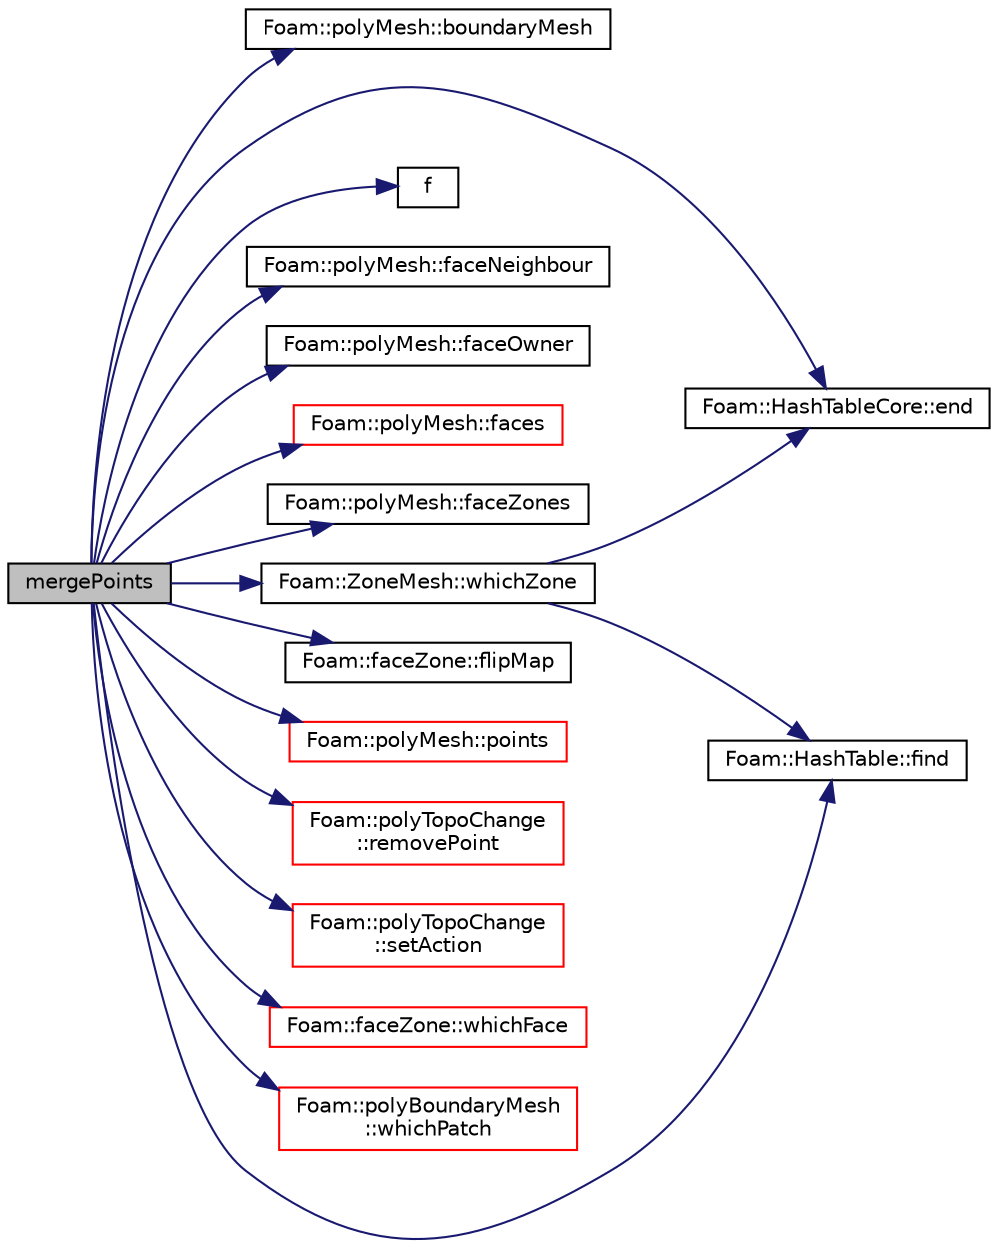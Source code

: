 digraph "mergePoints"
{
  bgcolor="transparent";
  edge [fontname="Helvetica",fontsize="10",labelfontname="Helvetica",labelfontsize="10"];
  node [fontname="Helvetica",fontsize="10",shape=record];
  rankdir="LR";
  Node1 [label="mergePoints",height=0.2,width=0.4,color="black", fillcolor="grey75", style="filled", fontcolor="black"];
  Node1 -> Node2 [color="midnightblue",fontsize="10",style="solid",fontname="Helvetica"];
  Node2 [label="Foam::polyMesh::boundaryMesh",height=0.2,width=0.4,color="black",URL="$a01905.html#a6b7f5ba89250dbd7a1c6c7860ab60fe3",tooltip="Return boundary mesh. "];
  Node1 -> Node3 [color="midnightblue",fontsize="10",style="solid",fontname="Helvetica"];
  Node3 [label="Foam::HashTableCore::end",height=0.2,width=0.4,color="black",URL="$a00977.html#a540580a296c0ff351686ceb4f27b6fe6",tooltip="iteratorEnd set to beyond the end of any HashTable "];
  Node1 -> Node4 [color="midnightblue",fontsize="10",style="solid",fontname="Helvetica"];
  Node4 [label="f",height=0.2,width=0.4,color="black",URL="$a03883.html#a888be93833ac7a23170555c69c690288"];
  Node1 -> Node5 [color="midnightblue",fontsize="10",style="solid",fontname="Helvetica"];
  Node5 [label="Foam::polyMesh::faceNeighbour",height=0.2,width=0.4,color="black",URL="$a01905.html#ad03ef02786858ab9d5e2776a4731c77c",tooltip="Return face neighbour. "];
  Node1 -> Node6 [color="midnightblue",fontsize="10",style="solid",fontname="Helvetica"];
  Node6 [label="Foam::polyMesh::faceOwner",height=0.2,width=0.4,color="black",URL="$a01905.html#a6d4def83436c9aa4dc68e8e42c5cf268",tooltip="Return face owner. "];
  Node1 -> Node7 [color="midnightblue",fontsize="10",style="solid",fontname="Helvetica"];
  Node7 [label="Foam::polyMesh::faces",height=0.2,width=0.4,color="red",URL="$a01905.html#a4434536d50d4c14116249da802a1e2b2",tooltip="Return raw faces. "];
  Node1 -> Node8 [color="midnightblue",fontsize="10",style="solid",fontname="Helvetica"];
  Node8 [label="Foam::polyMesh::faceZones",height=0.2,width=0.4,color="black",URL="$a01905.html#aa3b2dc268f43cd7ca2d043febae4f0e6",tooltip="Return face zone mesh. "];
  Node1 -> Node9 [color="midnightblue",fontsize="10",style="solid",fontname="Helvetica"];
  Node9 [label="Foam::HashTable::find",height=0.2,width=0.4,color="black",URL="$a00976.html#a76b2c74ebd9f33fa9f76261b027ffc11",tooltip="Find and return an iterator set at the hashedEntry. "];
  Node1 -> Node10 [color="midnightblue",fontsize="10",style="solid",fontname="Helvetica"];
  Node10 [label="Foam::faceZone::flipMap",height=0.2,width=0.4,color="black",URL="$a00735.html#ae010e9aa1fb7b930973122f73b998498",tooltip="Return face flip map. "];
  Node1 -> Node11 [color="midnightblue",fontsize="10",style="solid",fontname="Helvetica"];
  Node11 [label="Foam::polyMesh::points",height=0.2,width=0.4,color="red",URL="$a01905.html#a084ae534298576408f063a6b3b820959",tooltip="Return raw points. "];
  Node1 -> Node12 [color="midnightblue",fontsize="10",style="solid",fontname="Helvetica"];
  Node12 [label="Foam::polyTopoChange\l::removePoint",height=0.2,width=0.4,color="red",URL="$a01926.html#a01afb06197fad38def20100780f8aa52",tooltip="Remove/merge point. "];
  Node1 -> Node13 [color="midnightblue",fontsize="10",style="solid",fontname="Helvetica"];
  Node13 [label="Foam::polyTopoChange\l::setAction",height=0.2,width=0.4,color="red",URL="$a01926.html#a40a23962b792d24f4cb999f5b55aece2",tooltip="For compatibility with polyTopoChange: set topological action. "];
  Node1 -> Node14 [color="midnightblue",fontsize="10",style="solid",fontname="Helvetica"];
  Node14 [label="Foam::faceZone::whichFace",height=0.2,width=0.4,color="red",URL="$a00735.html#a44dd2110316f20b114950fef748cb7c2",tooltip="Helper function to re-direct to zone::localID(...) "];
  Node1 -> Node15 [color="midnightblue",fontsize="10",style="solid",fontname="Helvetica"];
  Node15 [label="Foam::polyBoundaryMesh\l::whichPatch",height=0.2,width=0.4,color="red",URL="$a01899.html#a6d7e875689c6272231ad4b60139b7324",tooltip="Return patch index for a given face label. "];
  Node1 -> Node16 [color="midnightblue",fontsize="10",style="solid",fontname="Helvetica"];
  Node16 [label="Foam::ZoneMesh::whichZone",height=0.2,width=0.4,color="black",URL="$a02883.html#a6ffe5ffe3013200c7748e4c8fe8a883b",tooltip="Given a global object index, return the zone it is in. "];
  Node16 -> Node9 [color="midnightblue",fontsize="10",style="solid",fontname="Helvetica"];
  Node16 -> Node3 [color="midnightblue",fontsize="10",style="solid",fontname="Helvetica"];
}
